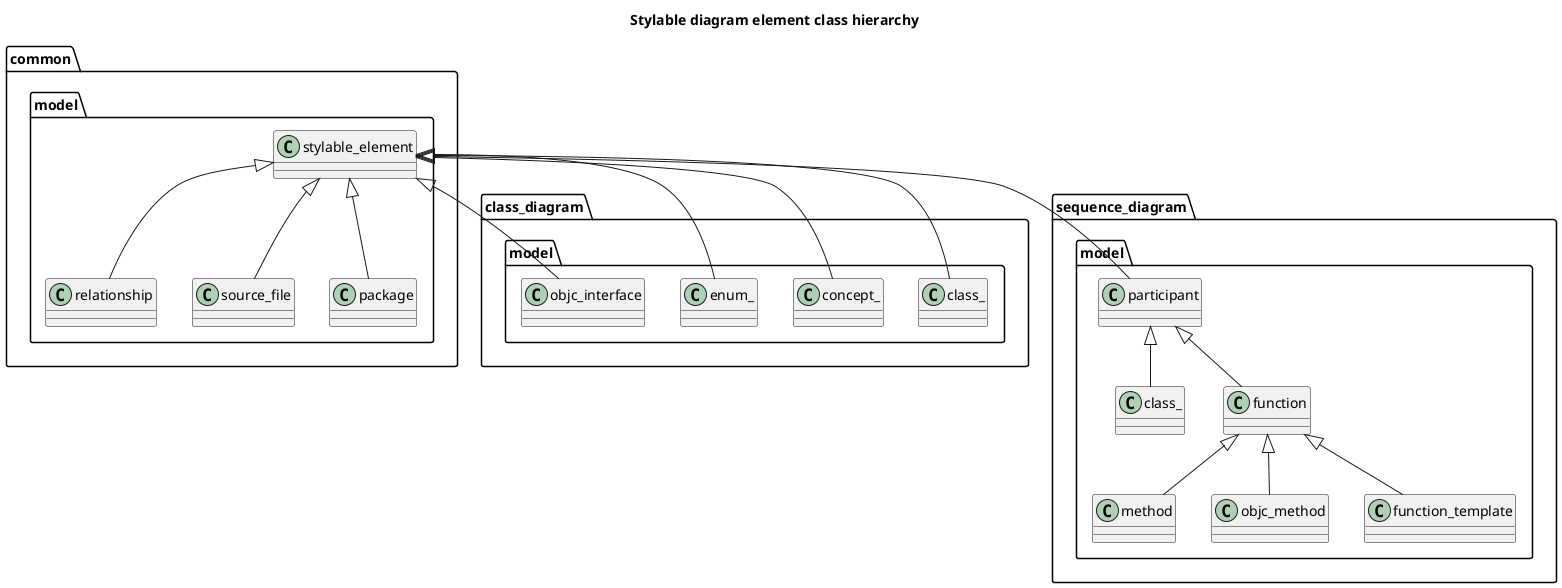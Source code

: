 @startuml
title Stylable diagram element class hierarchy
package [common] as C_0002532840279361781187 {
package [model] as C_0000669774451444102653 {
class "stylable_element" as C_0016622768607835415521
class C_0016622768607835415521 [[classclanguml_1_1common_1_1model_1_1stylable__element.html{Diagram elements to which style can be applied.}]] {
__
}
class "relationship" as C_0016370694070378943411
class C_0016370694070378943411 [[classclanguml_1_1common_1_1model_1_1relationship.html{Class representing any relationship other than inheritance}]] {
__
}
class "source_file" as C_0006285717704576425038
class C_0006285717704576425038 [[classclanguml_1_1common_1_1model_1_1source__file.html{Diagram element representing some file or directory.}]] {
__
}
class "package" as C_0017146293478645494837
class C_0017146293478645494837 [[classclanguml_1_1common_1_1model_1_1package.html{Diagram element representing namespace or directory package}]] {
__
}
}
}
package [class_diagram] as C_0017921336289613804855 {
package [model] as C_0007176993879715460962 {
class "class_" as C_0010336274859733225462
class C_0010336274859733225462 [[classclanguml_1_1class__diagram_1_1model_1_1class__.html{Diagram element representing a class or class template.}]] {
__
}
class "concept_" as C_0010998792414017796003
class C_0010998792414017796003 [[classclanguml_1_1class__diagram_1_1model_1_1concept__.html{Model of C++ concept.}]] {
__
}
class "enum_" as C_0005795143816749204050
class C_0005795143816749204050 [[classclanguml_1_1class__diagram_1_1model_1_1enum__.html{Diagram element representing an enum.}]] {
__
}
class "objc_interface" as C_0010166346108406727066
class C_0010166346108406727066 [[classclanguml_1_1class__diagram_1_1model_1_1objc__interface.html{Diagram element representing an ObjC interface.}]] {
__
}
}
}
package [sequence_diagram] as C_0012174902727661033893 {
package [model] as C_0017655759046645114118 {
class "participant" as C_0011201726182739961811
class C_0011201726182739961811 [[structclanguml_1_1sequence__diagram_1_1model_1_1participant.html{Base class for various types of sequence diagram participants}]] {
__
}
class "class_" as C_0007084118972955772881
class C_0007084118972955772881 [[structclanguml_1_1sequence__diagram_1_1model_1_1class__.html{Sequence diagram participant representing a class.}]] {
__
}
class "function" as C_0001861107648253454629
class C_0001861107648253454629 [[structclanguml_1_1sequence__diagram_1_1model_1_1function.html{Participant mode representing a free function.}]] {
__
}
class "method" as C_0006541327780382276039
class C_0006541327780382276039 [[structclanguml_1_1sequence__diagram_1_1model_1_1method.html{Participant model representing a method}]] {
__
}
class "objc_method" as C_0013742559556936917396
class C_0013742559556936917396 [[structclanguml_1_1sequence__diagram_1_1model_1_1objc__method.html{objc_method}]] {
__
}
class "function_template" as C_0018241535739946484465
class C_0018241535739946484465 [[structclanguml_1_1sequence__diagram_1_1model_1_1function__template.html{Participant model representing a function template.}]] {
__
}
}
}
C_0016622768607835415521 <|-- C_0016370694070378943411
C_0016622768607835415521 <|-- C_0006285717704576425038
C_0016622768607835415521 <|-- C_0017146293478645494837
C_0016622768607835415521 <|-- C_0010336274859733225462
C_0016622768607835415521 <|-- C_0010998792414017796003
C_0016622768607835415521 <|-- C_0005795143816749204050
C_0016622768607835415521 <|-- C_0010166346108406727066
C_0016622768607835415521 <|-- C_0011201726182739961811
C_0011201726182739961811 <|-- C_0007084118972955772881
C_0011201726182739961811 <|-- C_0001861107648253454629
C_0001861107648253454629 <|-- C_0006541327780382276039
C_0001861107648253454629 <|-- C_0013742559556936917396
C_0001861107648253454629 <|-- C_0018241535739946484465

'Generated with clang-uml, version 0.6.1
'LLVM version Ubuntu clang version 19.1.1 (1ubuntu1)
@enduml
